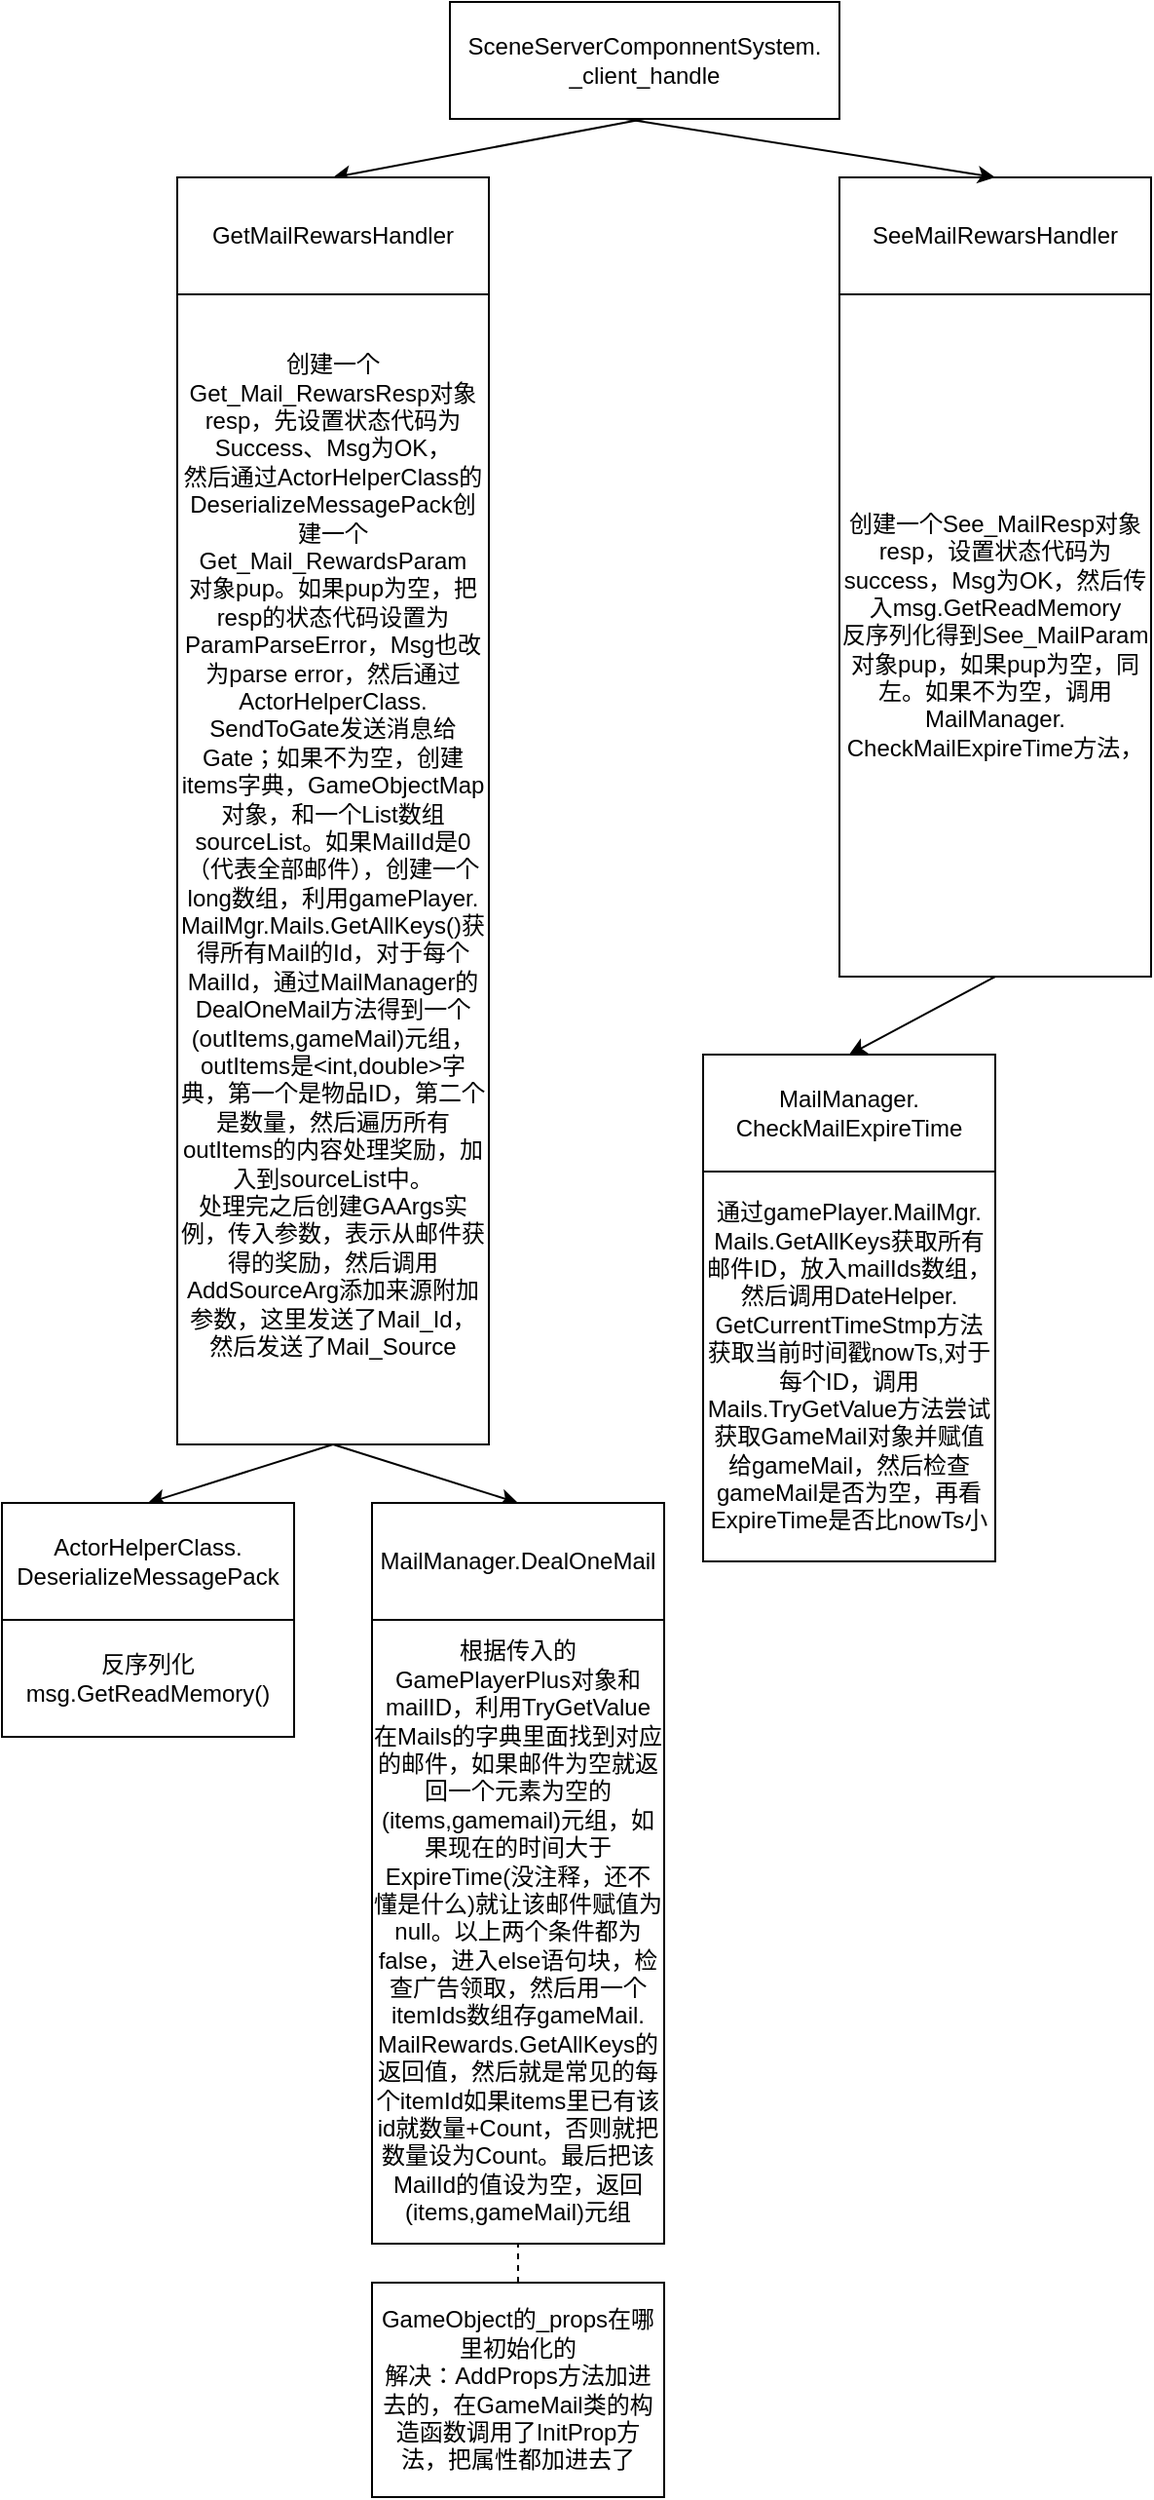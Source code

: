 <mxfile version="21.5.0" type="github">
  <diagram name="第 1 页" id="jWjg_nSxuoue5GjSfEUD">
    <mxGraphModel dx="982" dy="619" grid="1" gridSize="10" guides="1" tooltips="1" connect="1" arrows="1" fold="1" page="1" pageScale="1" pageWidth="827" pageHeight="1169" math="0" shadow="0">
      <root>
        <mxCell id="0" />
        <mxCell id="1" parent="0" />
        <mxCell id="R2KGEx9fCPqM5bIvwB1s-1" value="SceneServerComponnentSystem.&lt;br&gt;_client_handle" style="rounded=0;whiteSpace=wrap;html=1;" parent="1" vertex="1">
          <mxGeometry x="270" y="60" width="200" height="60" as="geometry" />
        </mxCell>
        <mxCell id="R2KGEx9fCPqM5bIvwB1s-2" value="" style="endArrow=classic;html=1;rounded=0;exitX=0.5;exitY=1;exitDx=0;exitDy=0;entryX=0.5;entryY=0;entryDx=0;entryDy=0;" parent="1" source="R2KGEx9fCPqM5bIvwB1s-1" target="R2KGEx9fCPqM5bIvwB1s-3" edge="1">
          <mxGeometry width="50" height="50" relative="1" as="geometry">
            <mxPoint x="400" y="210" as="sourcePoint" />
            <mxPoint x="370" y="150" as="targetPoint" />
          </mxGeometry>
        </mxCell>
        <mxCell id="R2KGEx9fCPqM5bIvwB1s-3" value="GetMailRewarsHandler" style="rounded=0;whiteSpace=wrap;html=1;" parent="1" vertex="1">
          <mxGeometry x="130" y="150" width="160" height="60" as="geometry" />
        </mxCell>
        <mxCell id="R2KGEx9fCPqM5bIvwB1s-8" value="创建一个Get_Mail_RewarsResp对象resp，先设置状态代码为Success、Msg为OK，&lt;br&gt;然后通过ActorHelperClass的DeserializeMessagePack创建一个Get_Mail_RewardsParam&lt;br&gt;对象pup。如果pup为空，把resp的状态代码设置为ParamParseError，Msg也改为parse error，然后通过ActorHelperClass.&lt;br&gt;SendToGate发送消息给Gate；如果不为空，创建items字典，GameObjectMap对象，和一个List数组sourceList。如果MailId是0（代表全部邮件），创建一个long数组，利用gamePlayer.&lt;br&gt;&lt;div style=&quot;&quot;&gt;&lt;span style=&quot;background-color: initial;&quot;&gt;MailMgr.Mails.GetAllKeys()获得所有Mail的Id，对于每个MailId，通过MailManager的DealOneMail方法得到一个(outItems,gameMail)元组，outItems是&amp;lt;int,double&amp;gt;字典，第一个是物品ID，第二个是数量，然后遍历所有outItems的内容处理奖励，加入到sourceList中。&lt;/span&gt;&lt;/div&gt;&lt;div style=&quot;&quot;&gt;&lt;span style=&quot;background-color: initial;&quot;&gt;处理完之后创建GAArgs实例，传入参数，表示从邮件获得的奖励，然后调用AddSourceArg添加来源附加参数，这里发送了Mail_Id，然后发送了Mail_Source&lt;/span&gt;&lt;/div&gt;&lt;div style=&quot;&quot;&gt;&lt;span style=&quot;background-color: initial;&quot;&gt;&lt;br&gt;&lt;/span&gt;&lt;/div&gt;" style="rounded=0;whiteSpace=wrap;html=1;" parent="1" vertex="1">
          <mxGeometry x="130" y="210" width="160" height="590" as="geometry" />
        </mxCell>
        <mxCell id="bhtFA3s2f1LtNf_wh4Dm-1" value="" style="endArrow=classic;html=1;rounded=0;exitX=0.5;exitY=1;exitDx=0;exitDy=0;entryX=0.5;entryY=0;entryDx=0;entryDy=0;" edge="1" parent="1" source="R2KGEx9fCPqM5bIvwB1s-8" target="bhtFA3s2f1LtNf_wh4Dm-2">
          <mxGeometry width="50" height="50" relative="1" as="geometry">
            <mxPoint x="340" y="890" as="sourcePoint" />
            <mxPoint x="160" y="840" as="targetPoint" />
          </mxGeometry>
        </mxCell>
        <mxCell id="bhtFA3s2f1LtNf_wh4Dm-2" value="ActorHelperClass.&lt;br&gt;DeserializeMessagePack" style="rounded=0;whiteSpace=wrap;html=1;" vertex="1" parent="1">
          <mxGeometry x="40" y="830" width="150" height="60" as="geometry" />
        </mxCell>
        <mxCell id="bhtFA3s2f1LtNf_wh4Dm-3" value="反序列化msg.GetReadMemory()" style="rounded=0;whiteSpace=wrap;html=1;" vertex="1" parent="1">
          <mxGeometry x="40" y="890" width="150" height="60" as="geometry" />
        </mxCell>
        <mxCell id="bhtFA3s2f1LtNf_wh4Dm-4" value="" style="endArrow=classic;html=1;rounded=0;exitX=0.5;exitY=1;exitDx=0;exitDy=0;entryX=0.5;entryY=0;entryDx=0;entryDy=0;" edge="1" parent="1" source="R2KGEx9fCPqM5bIvwB1s-8" target="bhtFA3s2f1LtNf_wh4Dm-5">
          <mxGeometry width="50" height="50" relative="1" as="geometry">
            <mxPoint x="340" y="910" as="sourcePoint" />
            <mxPoint x="290" y="840" as="targetPoint" />
          </mxGeometry>
        </mxCell>
        <mxCell id="bhtFA3s2f1LtNf_wh4Dm-5" value="MailManager.DealOneMail" style="rounded=0;whiteSpace=wrap;html=1;" vertex="1" parent="1">
          <mxGeometry x="230" y="830" width="150" height="60" as="geometry" />
        </mxCell>
        <mxCell id="bhtFA3s2f1LtNf_wh4Dm-6" value="根据传入的GamePlayerPlus对象和mailID，利用TryGetValue在Mails的字典里面找到对应的邮件，如果邮件为空就返回一个元素为空的(items,gamemail)元组，如果现在的时间大于ExpireTime(没注释，还不懂是什么)就让该邮件赋值为null。以上两个条件都为false，进入else语句块，检查广告领取，然后用一个itemIds数组存gameMail.&lt;br&gt;MailRewards.GetAllKeys的返回值，然后就是常见的每个itemId如果items里已有该id就数量+Count，否则就把数量设为Count。最后把该MailId的值设为空，返回(items,gameMail)元组" style="rounded=0;whiteSpace=wrap;html=1;" vertex="1" parent="1">
          <mxGeometry x="230" y="890" width="150" height="320" as="geometry" />
        </mxCell>
        <mxCell id="bhtFA3s2f1LtNf_wh4Dm-9" value="" style="endArrow=none;dashed=1;html=1;rounded=0;entryX=0.5;entryY=1;entryDx=0;entryDy=0;exitX=0.5;exitY=0;exitDx=0;exitDy=0;" edge="1" parent="1" source="bhtFA3s2f1LtNf_wh4Dm-10" target="bhtFA3s2f1LtNf_wh4Dm-6">
          <mxGeometry width="50" height="50" relative="1" as="geometry">
            <mxPoint x="310" y="1130" as="sourcePoint" />
            <mxPoint x="310" y="1110" as="targetPoint" />
          </mxGeometry>
        </mxCell>
        <mxCell id="bhtFA3s2f1LtNf_wh4Dm-10" value="GameObject的_props在哪里初始化的&lt;br&gt;解决：AddProps方法加进去的，在GameMail类的构造函数调用了InitProp方法，把属性都加进去了" style="rounded=0;whiteSpace=wrap;html=1;" vertex="1" parent="1">
          <mxGeometry x="230" y="1230" width="150" height="110" as="geometry" />
        </mxCell>
        <mxCell id="bhtFA3s2f1LtNf_wh4Dm-14" value="SeeMailRewarsHandler" style="rounded=0;whiteSpace=wrap;html=1;" vertex="1" parent="1">
          <mxGeometry x="470" y="150" width="160" height="60" as="geometry" />
        </mxCell>
        <mxCell id="bhtFA3s2f1LtNf_wh4Dm-15" value="创建一个See_MailResp对象resp，设置状态代码为success，Msg为OK，然后传入msg.GetReadMemory&lt;br&gt;反序列化得到See_MailParam对象pup，如果pup为空，同左。如果不为空，调用MailManager.&lt;br&gt;CheckMailExpireTime方法，" style="rounded=0;whiteSpace=wrap;html=1;" vertex="1" parent="1">
          <mxGeometry x="470" y="210" width="160" height="350" as="geometry" />
        </mxCell>
        <mxCell id="bhtFA3s2f1LtNf_wh4Dm-16" value="" style="endArrow=classic;html=1;rounded=0;entryX=0.5;entryY=0;entryDx=0;entryDy=0;" edge="1" parent="1" target="bhtFA3s2f1LtNf_wh4Dm-14">
          <mxGeometry width="50" height="50" relative="1" as="geometry">
            <mxPoint x="360" y="120" as="sourcePoint" />
            <mxPoint x="710" y="110" as="targetPoint" />
          </mxGeometry>
        </mxCell>
        <mxCell id="bhtFA3s2f1LtNf_wh4Dm-17" value="" style="endArrow=classic;html=1;rounded=0;exitX=0.5;exitY=1;exitDx=0;exitDy=0;entryX=0.5;entryY=0;entryDx=0;entryDy=0;" edge="1" parent="1" source="bhtFA3s2f1LtNf_wh4Dm-15" target="bhtFA3s2f1LtNf_wh4Dm-18">
          <mxGeometry width="50" height="50" relative="1" as="geometry">
            <mxPoint x="560" y="680" as="sourcePoint" />
            <mxPoint x="480" y="620" as="targetPoint" />
          </mxGeometry>
        </mxCell>
        <mxCell id="bhtFA3s2f1LtNf_wh4Dm-18" value="MailManager.&lt;br style=&quot;border-color: var(--border-color);&quot;&gt;CheckMailExpireTime" style="rounded=0;whiteSpace=wrap;html=1;" vertex="1" parent="1">
          <mxGeometry x="400" y="600" width="150" height="60" as="geometry" />
        </mxCell>
        <mxCell id="bhtFA3s2f1LtNf_wh4Dm-21" value="通过gamePlayer.MailMgr.&lt;br style=&quot;border-color: var(--border-color);&quot;&gt;Mails.GetAllKeys获取所有&lt;br&gt;邮件ID，放入mailIds数组，&lt;br&gt;然后调用DateHelper.&lt;br&gt;GetCurrentTimeStmp方法获取当前时间戳nowTs,对于每个ID，调用Mails.TryGetValue方法尝试获取GameMail对象并赋值给gameMail，然后检查gameMail是否为空，再看ExpireTime是否比nowTs小" style="rounded=0;whiteSpace=wrap;html=1;" vertex="1" parent="1">
          <mxGeometry x="400" y="660" width="150" height="200" as="geometry" />
        </mxCell>
      </root>
    </mxGraphModel>
  </diagram>
</mxfile>
